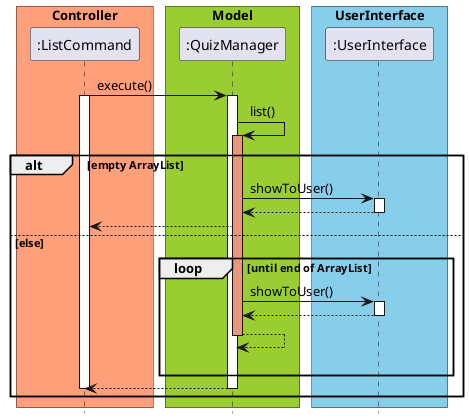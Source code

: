@startuml

skinparam ParticipantPadding 10
skinparam SequenceGroup 200
skinparam BoxPadding 5
hide footbox

box "Controller" #LightSalmon
participant ":ListCommand"
end box

box "Model" #YellowGreen
participant ":QuizManager"
end box

box "UserInterface" #skyblue
participant ":UserInterface"
end box

":ListCommand" -> ":QuizManager" : execute()
activate ":ListCommand"
activate ":QuizManager"
":QuizManager" -> ":QuizManager" : list()
activate ":QuizManager" #DarkSalmon
alt empty ArrayList
    ":QuizManager" -> ":UserInterface" : showToUser()
    activate ":UserInterface"
    ":UserInterface" --> ":QuizManager"
    deactivate ":UserInterface"
    ":QuizManager" --> ":ListCommand"
else else
    loop until end of ArrayList
        ":QuizManager" -> ":UserInterface" : showToUser()
        activate ":UserInterface"
        ":UserInterface" --> ":QuizManager"
        deactivate ":UserInterface"
        ":QuizManager" --> ":QuizManager"
        deactivate ":QuizManager"
        |||
    end
    ":QuizManager" --> ":ListCommand"
    deactivate ":QuizManager"
    deactivate ":ListCommand"
end
@enduml